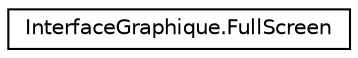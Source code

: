 digraph "Graphe hiérarchique des classes"
{
  edge [fontname="Helvetica",fontsize="10",labelfontname="Helvetica",labelfontsize="10"];
  node [fontname="Helvetica",fontsize="10",shape=record];
  rankdir="LR";
  Node1 [label="InterfaceGraphique.FullScreen",height=0.2,width=0.4,color="black", fillcolor="white", style="filled",URL="$d2/de7/class_interface_graphique_1_1_full_screen.html",tooltip="Gestion du mode Plein Écran. "];
}
